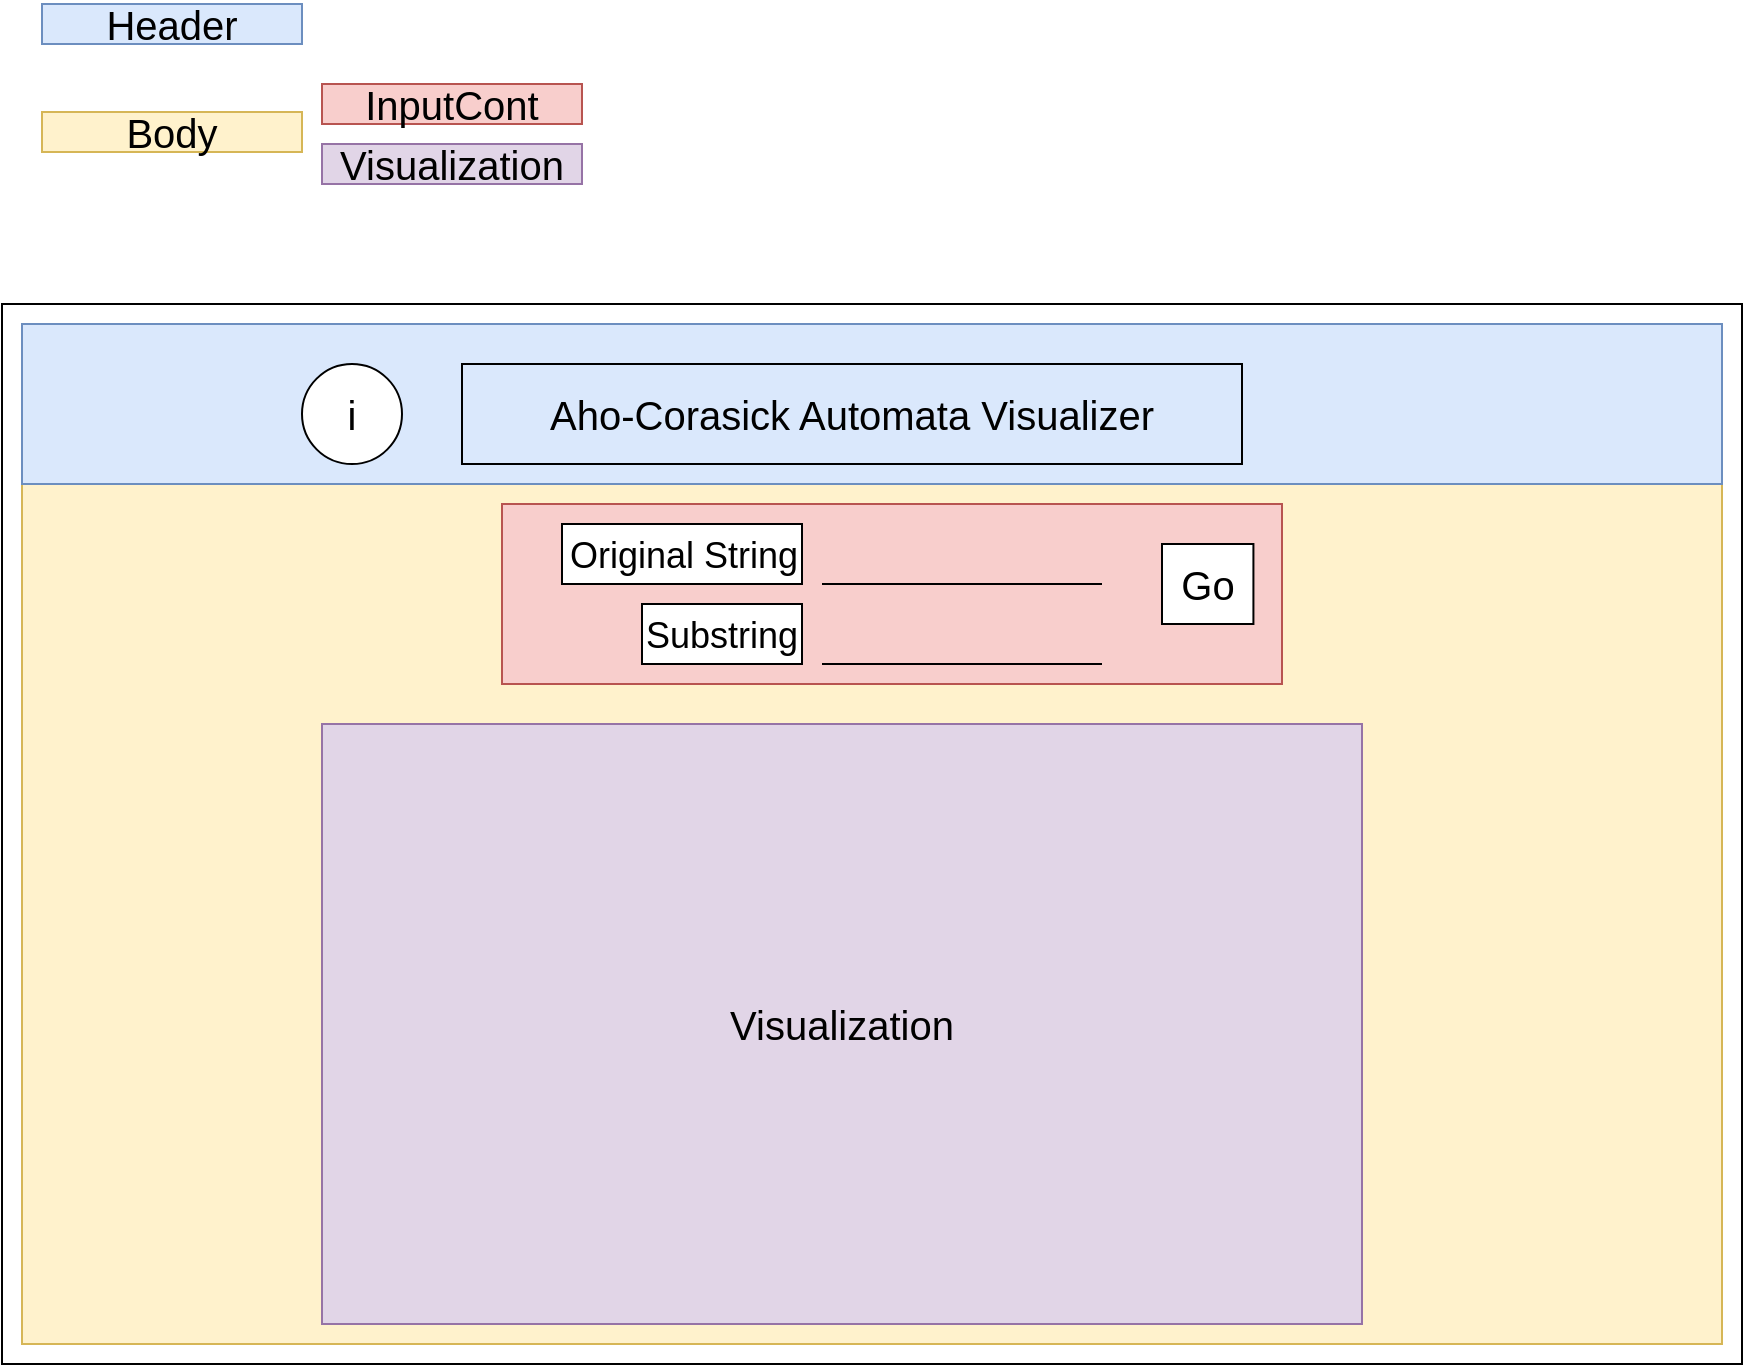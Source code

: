 <mxfile version="14.2.4" type="embed">
    <diagram id="oTQ9V0kSjyYxd3hT1cOE" name="Page-1">
        <mxGraphModel dx="1775" dy="709" grid="1" gridSize="10" guides="1" tooltips="1" connect="1" arrows="1" fold="1" page="1" pageScale="1" pageWidth="1100" pageHeight="850" math="0" shadow="0">
            <root>
                <mxCell id="0"/>
                <mxCell id="1" parent="0"/>
                <mxCell id="FypQIyogfhRc7Sxnkb17-2" value="" style="rounded=0;whiteSpace=wrap;html=1;" parent="1" vertex="1">
                    <mxGeometry x="140" y="230" width="870" height="530" as="geometry"/>
                </mxCell>
                <mxCell id="FypQIyogfhRc7Sxnkb17-21" value="" style="rounded=0;whiteSpace=wrap;html=1;strokeColor=#d6b656;fontSize=20;align=right;fillColor=#fff2cc;" parent="1" vertex="1">
                    <mxGeometry x="150" y="320" width="850" height="430" as="geometry"/>
                </mxCell>
                <mxCell id="FypQIyogfhRc7Sxnkb17-19" value="" style="rounded=0;whiteSpace=wrap;html=1;strokeColor=#6c8ebf;fontSize=20;align=right;fillColor=#dae8fc;" parent="1" vertex="1">
                    <mxGeometry x="150" y="240" width="850" height="80" as="geometry"/>
                </mxCell>
                <mxCell id="FypQIyogfhRc7Sxnkb17-3" value="Aho-Corasick Automata Visualizer" style="text;html=1;fillColor=none;align=center;verticalAlign=middle;whiteSpace=wrap;rounded=0;fontSize=20;labelBorderColor=none;strokeColor=#000000;fontColor=#000000;" parent="1" vertex="1">
                    <mxGeometry x="370" y="260" width="390" height="50" as="geometry"/>
                </mxCell>
                <mxCell id="FypQIyogfhRc7Sxnkb17-5" value="i" style="ellipse;whiteSpace=wrap;html=1;strokeColor=#000000;fontSize=20;" parent="1" vertex="1">
                    <mxGeometry x="290" y="260" width="50" height="50" as="geometry"/>
                </mxCell>
                <mxCell id="FypQIyogfhRc7Sxnkb17-6" value="" style="rounded=0;whiteSpace=wrap;html=1;strokeColor=#000000;fontSize=20;" parent="1" vertex="1">
                    <mxGeometry x="410" y="330" width="290" height="90" as="geometry"/>
                </mxCell>
                <mxCell id="FypQIyogfhRc7Sxnkb17-13" value="" style="group" parent="1" vertex="1" connectable="0">
                    <mxGeometry x="420" y="340" width="360" height="90" as="geometry"/>
                </mxCell>
                <mxCell id="FypQIyogfhRc7Sxnkb17-20" value="" style="rounded=0;whiteSpace=wrap;html=1;strokeColor=#b85450;fontSize=20;align=right;fillColor=#f8cecc;" parent="FypQIyogfhRc7Sxnkb17-13" vertex="1">
                    <mxGeometry x="-30" y="-10" width="390" height="90" as="geometry"/>
                </mxCell>
                <mxCell id="FypQIyogfhRc7Sxnkb17-9" value="&lt;font style=&quot;font-size: 18px&quot;&gt;Original String&lt;/font&gt;" style="rounded=0;whiteSpace=wrap;html=1;strokeColor=#000000;fontSize=20;align=right;" parent="FypQIyogfhRc7Sxnkb17-13" vertex="1">
                    <mxGeometry width="120" height="30" as="geometry"/>
                </mxCell>
                <mxCell id="FypQIyogfhRc7Sxnkb17-12" value="" style="endArrow=none;html=1;fontSize=20;" parent="FypQIyogfhRc7Sxnkb17-13" edge="1">
                    <mxGeometry width="50" height="50" relative="1" as="geometry">
                        <mxPoint x="130" y="30" as="sourcePoint"/>
                        <mxPoint x="270" y="30" as="targetPoint"/>
                    </mxGeometry>
                </mxCell>
                <mxCell id="FypQIyogfhRc7Sxnkb17-14" value="" style="group" parent="1" vertex="1" connectable="0">
                    <mxGeometry x="420" y="380" width="270" height="30" as="geometry"/>
                </mxCell>
                <mxCell id="FypQIyogfhRc7Sxnkb17-15" value="&lt;font style=&quot;font-size: 18px&quot;&gt;Substring&lt;/font&gt;" style="rounded=0;whiteSpace=wrap;html=1;strokeColor=#000000;fontSize=20;align=right;" parent="FypQIyogfhRc7Sxnkb17-14" vertex="1">
                    <mxGeometry x="40" width="80" height="30" as="geometry"/>
                </mxCell>
                <mxCell id="FypQIyogfhRc7Sxnkb17-16" value="" style="endArrow=none;html=1;fontSize=20;" parent="FypQIyogfhRc7Sxnkb17-14" edge="1">
                    <mxGeometry width="50" height="50" relative="1" as="geometry">
                        <mxPoint x="130" y="30" as="sourcePoint"/>
                        <mxPoint x="270" y="30" as="targetPoint"/>
                    </mxGeometry>
                </mxCell>
                <mxCell id="FypQIyogfhRc7Sxnkb17-17" value="Visualization" style="rounded=0;whiteSpace=wrap;html=1;strokeColor=#9673a6;fontSize=20;fillColor=#e1d5e7;fontColor=#000000;" parent="1" vertex="1">
                    <mxGeometry x="300" y="440" width="520" height="300" as="geometry"/>
                </mxCell>
                <mxCell id="FypQIyogfhRc7Sxnkb17-18" value="Go" style="rounded=0;whiteSpace=wrap;html=1;strokeColor=#000000;fontSize=20;" parent="1" vertex="1">
                    <mxGeometry x="720" y="350" width="45.71" height="40" as="geometry"/>
                </mxCell>
                <mxCell id="FypQIyogfhRc7Sxnkb17-22" value="Header" style="rounded=0;whiteSpace=wrap;html=1;strokeColor=#6c8ebf;fontSize=20;align=center;fillColor=#dae8fc;fontColor=#000000;" parent="1" vertex="1">
                    <mxGeometry x="160" y="80" width="130" height="20" as="geometry"/>
                </mxCell>
                <mxCell id="FypQIyogfhRc7Sxnkb17-23" value="InputCont" style="rounded=0;whiteSpace=wrap;html=1;strokeColor=#b85450;fontSize=20;align=center;fillColor=#f8cecc;fontColor=#000000;" parent="1" vertex="1">
                    <mxGeometry x="300" y="120" width="130" height="20" as="geometry"/>
                </mxCell>
                <mxCell id="FypQIyogfhRc7Sxnkb17-24" value="Body" style="rounded=0;whiteSpace=wrap;html=1;strokeColor=#d6b656;fontSize=20;align=center;fillColor=#fff2cc;fontColor=#000000;" parent="1" vertex="1">
                    <mxGeometry x="160" y="134" width="130" height="20" as="geometry"/>
                </mxCell>
                <mxCell id="FypQIyogfhRc7Sxnkb17-26" value="Visualization" style="rounded=0;whiteSpace=wrap;html=1;strokeColor=#9673a6;fontSize=20;align=center;fillColor=#e1d5e7;fontColor=#000000;" parent="1" vertex="1">
                    <mxGeometry x="300" y="150" width="130" height="20" as="geometry"/>
                </mxCell>
            </root>
        </mxGraphModel>
    </diagram>
</mxfile>